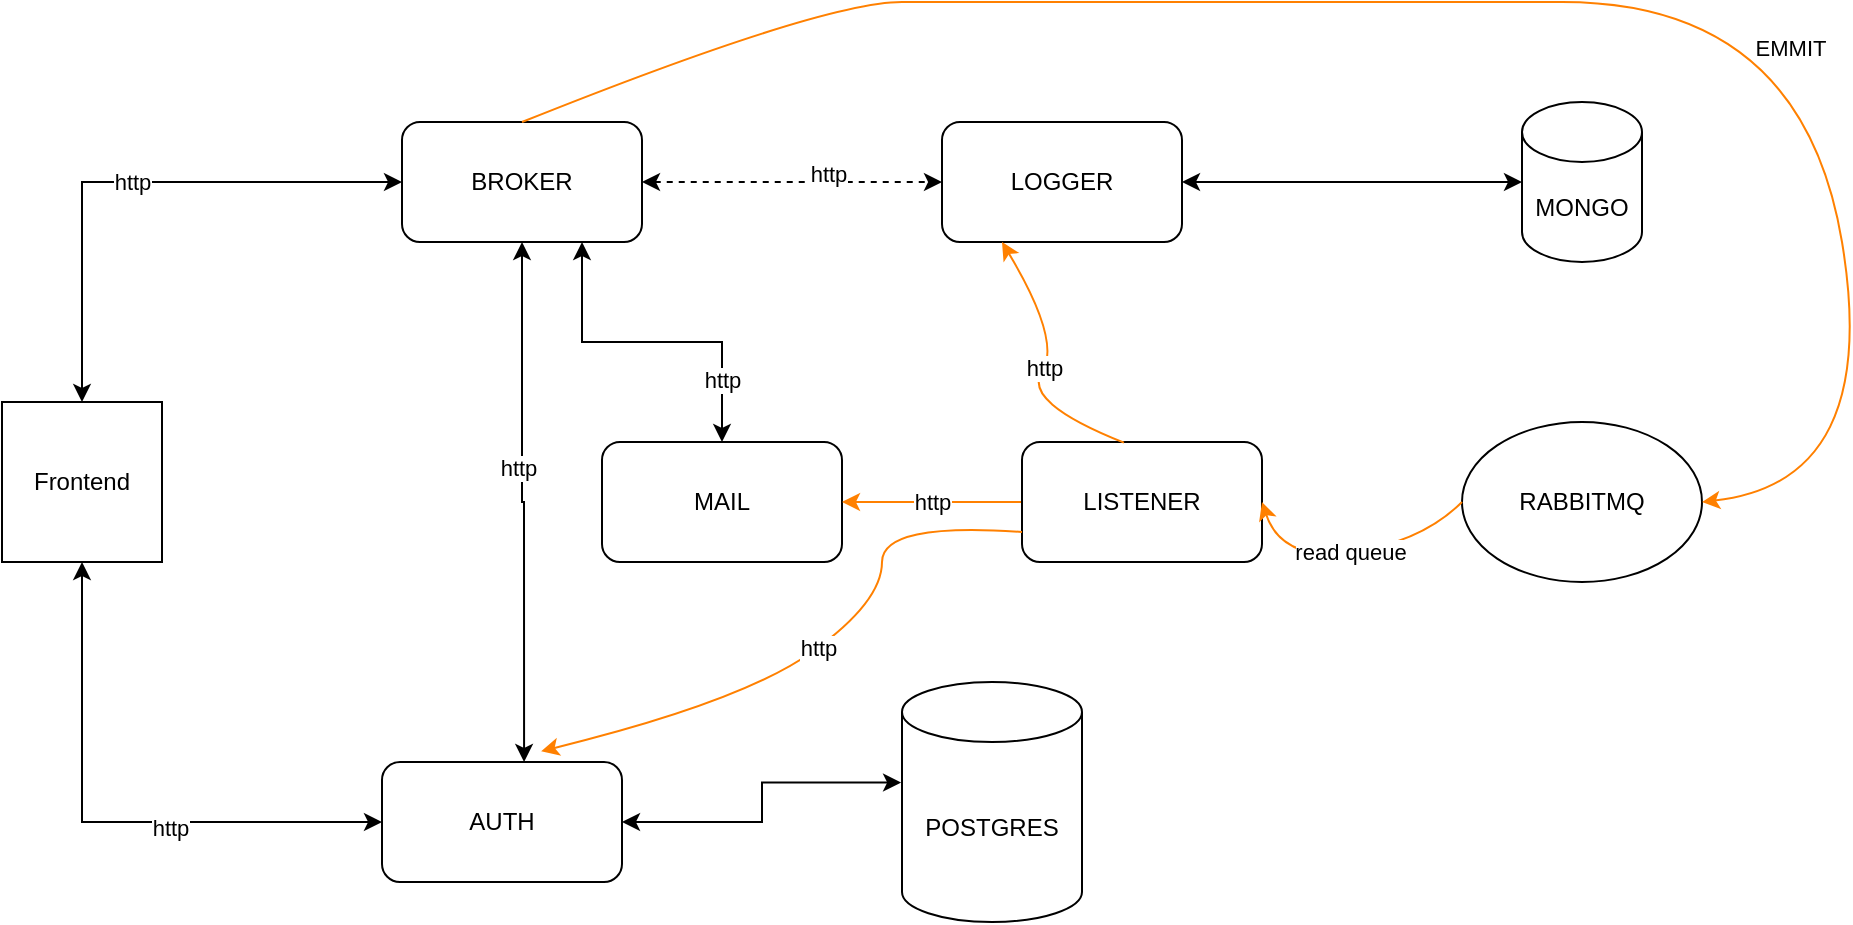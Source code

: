 <mxfile version="20.3.0" type="device"><diagram id="UuqW27NHLZXJQX9Ra9FC" name="Page-1"><mxGraphModel dx="1694" dy="1174" grid="1" gridSize="10" guides="1" tooltips="1" connect="1" arrows="1" fold="1" page="1" pageScale="1" pageWidth="1169" pageHeight="827" math="0" shadow="0"><root><mxCell id="0"/><mxCell id="1" parent="0"/><mxCell id="VEtyXYD6oku_SqN2WOOE-11" value="http" style="edgeStyle=orthogonalEdgeStyle;rounded=0;orthogonalLoop=1;jettySize=auto;html=1;exitX=0.5;exitY=0;exitDx=0;exitDy=0;entryX=0;entryY=0.5;entryDx=0;entryDy=0;startArrow=classic;startFill=1;" edge="1" parent="1" source="VEtyXYD6oku_SqN2WOOE-1" target="VEtyXYD6oku_SqN2WOOE-2"><mxGeometry relative="1" as="geometry"/></mxCell><mxCell id="VEtyXYD6oku_SqN2WOOE-1" value="Frontend" style="whiteSpace=wrap;html=1;aspect=fixed;" vertex="1" parent="1"><mxGeometry x="140" y="350" width="80" height="80" as="geometry"/></mxCell><mxCell id="VEtyXYD6oku_SqN2WOOE-12" style="edgeStyle=orthogonalEdgeStyle;rounded=0;orthogonalLoop=1;jettySize=auto;html=1;exitX=0.5;exitY=1;exitDx=0;exitDy=0;entryX=0.592;entryY=0;entryDx=0;entryDy=0;entryPerimeter=0;startArrow=classic;startFill=1;" edge="1" parent="1" source="VEtyXYD6oku_SqN2WOOE-2" target="VEtyXYD6oku_SqN2WOOE-3"><mxGeometry relative="1" as="geometry"/></mxCell><mxCell id="VEtyXYD6oku_SqN2WOOE-27" value="http" style="edgeLabel;html=1;align=center;verticalAlign=middle;resizable=0;points=[];" vertex="1" connectable="0" parent="VEtyXYD6oku_SqN2WOOE-12"><mxGeometry x="-0.133" y="-2" relative="1" as="geometry"><mxPoint as="offset"/></mxGeometry></mxCell><mxCell id="VEtyXYD6oku_SqN2WOOE-15" style="edgeStyle=orthogonalEdgeStyle;rounded=0;orthogonalLoop=1;jettySize=auto;html=1;exitX=0.75;exitY=1;exitDx=0;exitDy=0;startArrow=classic;startFill=1;" edge="1" parent="1" source="VEtyXYD6oku_SqN2WOOE-2" target="VEtyXYD6oku_SqN2WOOE-6"><mxGeometry relative="1" as="geometry"/></mxCell><mxCell id="VEtyXYD6oku_SqN2WOOE-26" value="http" style="edgeLabel;html=1;align=center;verticalAlign=middle;resizable=0;points=[];" vertex="1" connectable="0" parent="VEtyXYD6oku_SqN2WOOE-15"><mxGeometry x="0.634" relative="1" as="geometry"><mxPoint as="offset"/></mxGeometry></mxCell><mxCell id="VEtyXYD6oku_SqN2WOOE-16" style="edgeStyle=orthogonalEdgeStyle;rounded=0;orthogonalLoop=1;jettySize=auto;html=1;exitX=1;exitY=0.5;exitDx=0;exitDy=0;entryX=0;entryY=0.5;entryDx=0;entryDy=0;startArrow=classic;startFill=1;dashed=1;" edge="1" parent="1" source="VEtyXYD6oku_SqN2WOOE-2" target="VEtyXYD6oku_SqN2WOOE-4"><mxGeometry relative="1" as="geometry"/></mxCell><mxCell id="VEtyXYD6oku_SqN2WOOE-24" value="http" style="edgeLabel;html=1;align=center;verticalAlign=middle;resizable=0;points=[];" vertex="1" connectable="0" parent="VEtyXYD6oku_SqN2WOOE-16"><mxGeometry x="0.232" y="4" relative="1" as="geometry"><mxPoint as="offset"/></mxGeometry></mxCell><mxCell id="VEtyXYD6oku_SqN2WOOE-2" value="BROKER" style="rounded=1;whiteSpace=wrap;html=1;" vertex="1" parent="1"><mxGeometry x="340" y="210" width="120" height="60" as="geometry"/></mxCell><mxCell id="VEtyXYD6oku_SqN2WOOE-14" style="edgeStyle=orthogonalEdgeStyle;rounded=0;orthogonalLoop=1;jettySize=auto;html=1;exitX=1;exitY=0.5;exitDx=0;exitDy=0;entryX=-0.005;entryY=0.419;entryDx=0;entryDy=0;entryPerimeter=0;startArrow=classic;startFill=1;" edge="1" parent="1" source="VEtyXYD6oku_SqN2WOOE-3" target="VEtyXYD6oku_SqN2WOOE-9"><mxGeometry relative="1" as="geometry"/></mxCell><mxCell id="VEtyXYD6oku_SqN2WOOE-18" style="edgeStyle=orthogonalEdgeStyle;rounded=0;orthogonalLoop=1;jettySize=auto;html=1;exitX=0;exitY=0.5;exitDx=0;exitDy=0;entryX=0.5;entryY=1;entryDx=0;entryDy=0;startArrow=classic;startFill=1;" edge="1" parent="1" source="VEtyXYD6oku_SqN2WOOE-3" target="VEtyXYD6oku_SqN2WOOE-1"><mxGeometry relative="1" as="geometry"/></mxCell><mxCell id="VEtyXYD6oku_SqN2WOOE-23" value="http" style="edgeLabel;html=1;align=center;verticalAlign=middle;resizable=0;points=[];" vertex="1" connectable="0" parent="VEtyXYD6oku_SqN2WOOE-18"><mxGeometry x="-0.242" y="3" relative="1" as="geometry"><mxPoint as="offset"/></mxGeometry></mxCell><mxCell id="VEtyXYD6oku_SqN2WOOE-3" value="AUTH" style="rounded=1;whiteSpace=wrap;html=1;" vertex="1" parent="1"><mxGeometry x="330" y="530" width="120" height="60" as="geometry"/></mxCell><mxCell id="VEtyXYD6oku_SqN2WOOE-17" style="edgeStyle=orthogonalEdgeStyle;rounded=0;orthogonalLoop=1;jettySize=auto;html=1;exitX=1;exitY=0.5;exitDx=0;exitDy=0;entryX=0;entryY=0.5;entryDx=0;entryDy=0;entryPerimeter=0;startArrow=classic;startFill=1;" edge="1" parent="1" source="VEtyXYD6oku_SqN2WOOE-4" target="VEtyXYD6oku_SqN2WOOE-5"><mxGeometry relative="1" as="geometry"/></mxCell><mxCell id="VEtyXYD6oku_SqN2WOOE-4" value="LOGGER" style="rounded=1;whiteSpace=wrap;html=1;" vertex="1" parent="1"><mxGeometry x="610" y="210" width="120" height="60" as="geometry"/></mxCell><mxCell id="VEtyXYD6oku_SqN2WOOE-5" value="MONGO" style="shape=cylinder3;whiteSpace=wrap;html=1;boundedLbl=1;backgroundOutline=1;size=15;" vertex="1" parent="1"><mxGeometry x="900" y="200" width="60" height="80" as="geometry"/></mxCell><mxCell id="VEtyXYD6oku_SqN2WOOE-6" value="MAIL&lt;span style=&quot;color: rgba(0, 0, 0, 0); font-family: monospace; font-size: 0px; text-align: start;&quot;&gt;%3CmxGraphModel%3E%3Croot%3E%3CmxCell%20id%3D%220%22%2F%3E%3CmxCell%20id%3D%221%22%20parent%3D%220%22%2F%3E%3CmxCell%20id%3D%222%22%20value%3D%22BROKER%22%20style%3D%22rounded%3D1%3BwhiteSpace%3Dwrap%3Bhtml%3D1%3B%22%20vertex%3D%221%22%20parent%3D%221%22%3E%3CmxGeometry%20x%3D%22340%22%20y%3D%22210%22%20width%3D%22120%22%20height%3D%2260%22%20as%3D%22geometry%22%2F%3E%3C%2FmxCell%3E%3C%2Froot%3E%3C%2FmxGraphModel%3E&lt;/span&gt;" style="rounded=1;whiteSpace=wrap;html=1;" vertex="1" parent="1"><mxGeometry x="440" y="370" width="120" height="60" as="geometry"/></mxCell><mxCell id="VEtyXYD6oku_SqN2WOOE-30" value="http" style="edgeStyle=orthogonalEdgeStyle;rounded=0;orthogonalLoop=1;jettySize=auto;html=1;exitX=0;exitY=0.5;exitDx=0;exitDy=0;entryX=1;entryY=0.5;entryDx=0;entryDy=0;strokeColor=#FF8000;startArrow=none;startFill=0;endArrow=classic;endFill=1;" edge="1" parent="1" source="VEtyXYD6oku_SqN2WOOE-7" target="VEtyXYD6oku_SqN2WOOE-6"><mxGeometry relative="1" as="geometry"/></mxCell><mxCell id="VEtyXYD6oku_SqN2WOOE-7" value="LISTENER" style="rounded=1;whiteSpace=wrap;html=1;" vertex="1" parent="1"><mxGeometry x="650" y="370" width="120" height="60" as="geometry"/></mxCell><mxCell id="VEtyXYD6oku_SqN2WOOE-9" value="POSTGRES" style="shape=cylinder3;whiteSpace=wrap;html=1;boundedLbl=1;backgroundOutline=1;size=15;" vertex="1" parent="1"><mxGeometry x="590" y="490" width="90" height="120" as="geometry"/></mxCell><mxCell id="VEtyXYD6oku_SqN2WOOE-10" value="RABBITMQ" style="ellipse;whiteSpace=wrap;html=1;" vertex="1" parent="1"><mxGeometry x="870" y="360" width="120" height="80" as="geometry"/></mxCell><mxCell id="VEtyXYD6oku_SqN2WOOE-20" value="" style="curved=1;endArrow=classic;html=1;rounded=0;entryX=1;entryY=0.5;entryDx=0;entryDy=0;exitX=0.5;exitY=0;exitDx=0;exitDy=0;startArrow=none;startFill=0;strokeColor=#FF8000;" edge="1" parent="1" source="VEtyXYD6oku_SqN2WOOE-2" target="VEtyXYD6oku_SqN2WOOE-10"><mxGeometry width="50" height="50" relative="1" as="geometry"><mxPoint x="560" y="420" as="sourcePoint"/><mxPoint x="610" y="370" as="targetPoint"/><Array as="points"><mxPoint x="550" y="150"/><mxPoint x="630" y="150"/><mxPoint x="800" y="150"/><mxPoint x="1040" y="150"/><mxPoint x="1080" y="390"/></Array></mxGeometry></mxCell><mxCell id="VEtyXYD6oku_SqN2WOOE-28" value="EMMIT" style="edgeLabel;html=1;align=center;verticalAlign=middle;resizable=0;points=[];" vertex="1" connectable="0" parent="VEtyXYD6oku_SqN2WOOE-20"><mxGeometry x="0.366" y="-10" relative="1" as="geometry"><mxPoint as="offset"/></mxGeometry></mxCell><mxCell id="VEtyXYD6oku_SqN2WOOE-22" value="read queue" style="curved=1;endArrow=none;html=1;rounded=0;strokeColor=#FF8000;entryX=0;entryY=0.5;entryDx=0;entryDy=0;exitX=1;exitY=0.5;exitDx=0;exitDy=0;startArrow=classic;startFill=1;endFill=0;" edge="1" parent="1" source="VEtyXYD6oku_SqN2WOOE-7" target="VEtyXYD6oku_SqN2WOOE-10"><mxGeometry width="50" height="50" relative="1" as="geometry"><mxPoint x="560" y="420" as="sourcePoint"/><mxPoint x="610" y="370" as="targetPoint"/><Array as="points"><mxPoint x="780" y="430"/><mxPoint x="850" y="420"/></Array></mxGeometry></mxCell><mxCell id="VEtyXYD6oku_SqN2WOOE-29" value="http" style="curved=1;endArrow=none;html=1;rounded=0;strokeColor=#FF8000;entryX=0.425;entryY=0.005;entryDx=0;entryDy=0;exitX=0.25;exitY=1;exitDx=0;exitDy=0;startArrow=classic;startFill=1;entryPerimeter=0;endFill=0;" edge="1" parent="1" source="VEtyXYD6oku_SqN2WOOE-4" target="VEtyXYD6oku_SqN2WOOE-7"><mxGeometry width="50" height="50" relative="1" as="geometry"><mxPoint x="560" y="420" as="sourcePoint"/><mxPoint x="610" y="370" as="targetPoint"/><Array as="points"><mxPoint x="670" y="320"/><mxPoint x="650" y="350"/></Array></mxGeometry></mxCell><mxCell id="VEtyXYD6oku_SqN2WOOE-31" value="http" style="curved=1;endArrow=none;html=1;rounded=0;strokeColor=#FF8000;entryX=0;entryY=0.75;entryDx=0;entryDy=0;exitX=0.663;exitY=-0.09;exitDx=0;exitDy=0;exitPerimeter=0;startArrow=classic;startFill=1;endFill=0;" edge="1" parent="1" source="VEtyXYD6oku_SqN2WOOE-3" target="VEtyXYD6oku_SqN2WOOE-7"><mxGeometry width="50" height="50" relative="1" as="geometry"><mxPoint x="560" y="420" as="sourcePoint"/><mxPoint x="610" y="370" as="targetPoint"/><Array as="points"><mxPoint x="510" y="500"/><mxPoint x="580" y="450"/><mxPoint x="580" y="410"/></Array></mxGeometry></mxCell></root></mxGraphModel></diagram></mxfile>